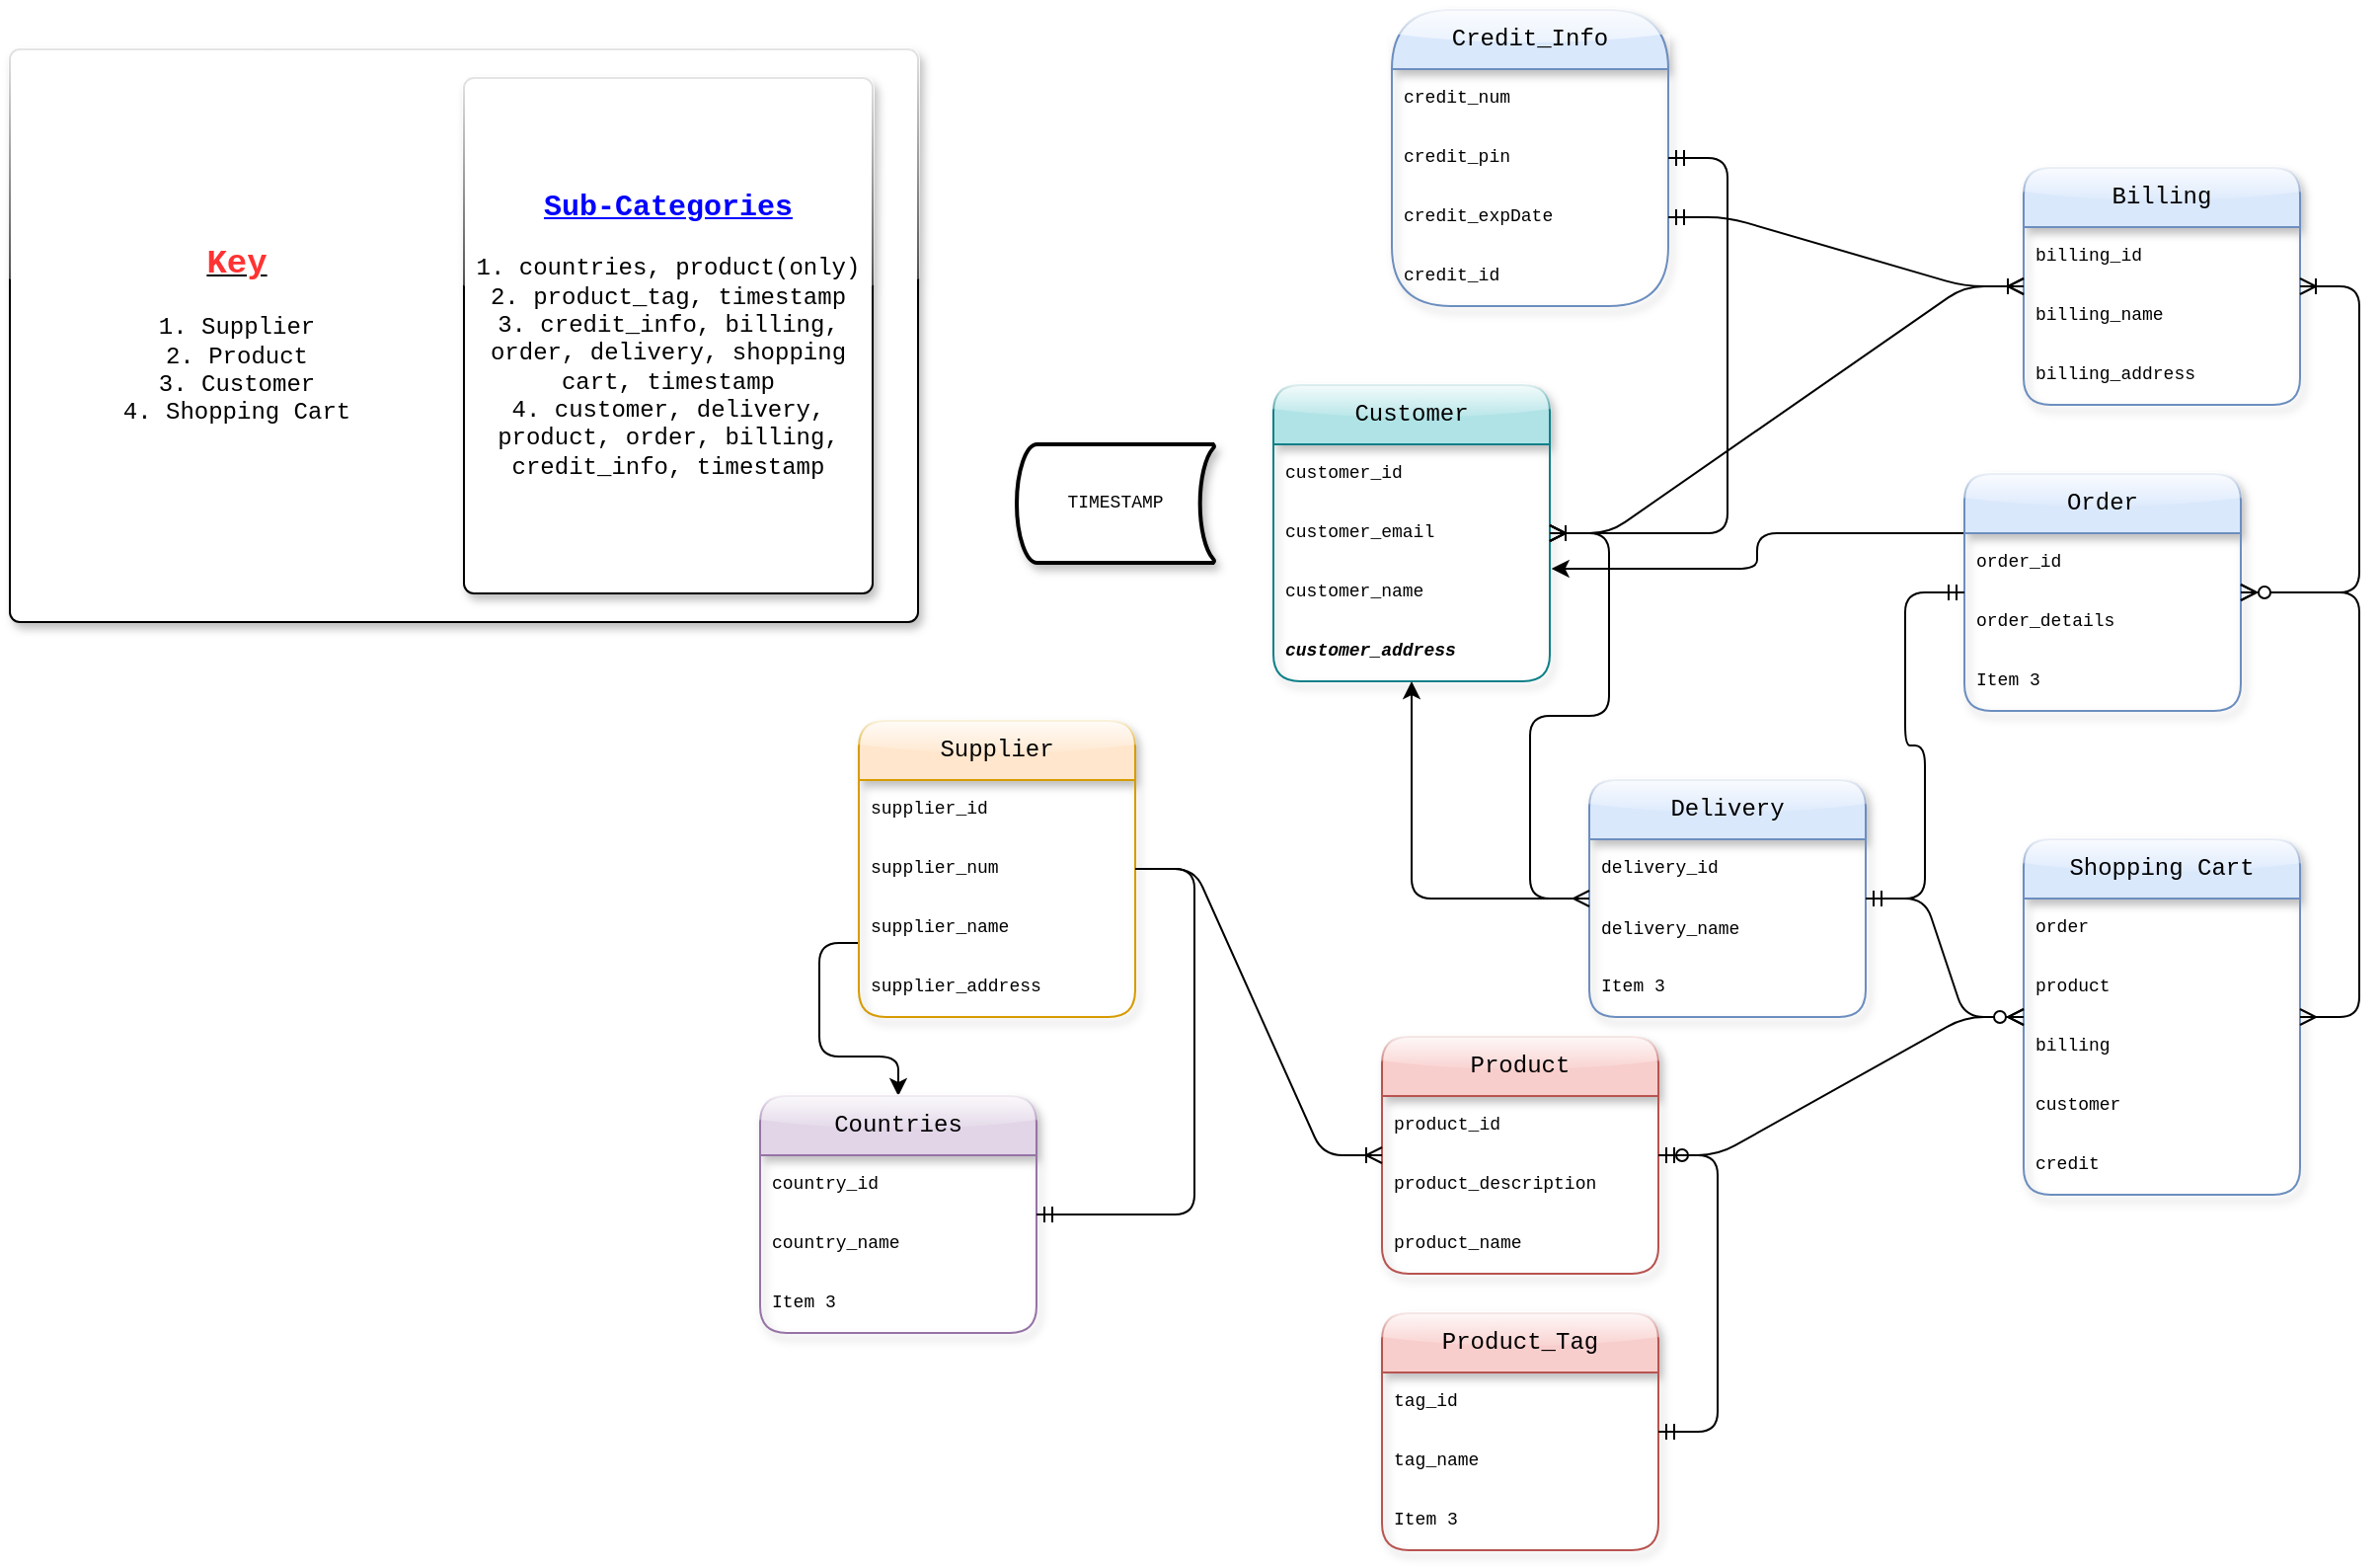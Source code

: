 <mxfile version="20.8.22" type="github">
  <diagram name="Page-1" id="YWpABoFUmQe1NaXI15Zw">
    <mxGraphModel dx="1832" dy="1691" grid="1" gridSize="10" guides="1" tooltips="1" connect="1" arrows="1" fold="1" page="1" pageScale="1" pageWidth="850" pageHeight="1100" math="0" shadow="0">
      <root>
        <mxCell id="0" />
        <mxCell id="1" parent="0" />
        <mxCell id="wy4c9mbsXyodpzU9gjJJ-7" style="edgeStyle=orthogonalEdgeStyle;rounded=1;orthogonalLoop=1;jettySize=auto;html=1;exitX=0;exitY=0.25;exitDx=0;exitDy=0;entryX=1.006;entryY=0.1;entryDx=0;entryDy=0;entryPerimeter=0;" parent="1" source="mjoqd2JL3-UamSWrY_jR-5" target="mjoqd2JL3-UamSWrY_jR-15" edge="1">
          <mxGeometry relative="1" as="geometry" />
        </mxCell>
        <mxCell id="mjoqd2JL3-UamSWrY_jR-5" value="Order" style="swimlane;fontStyle=0;childLayout=stackLayout;horizontal=1;startSize=30;horizontalStack=0;resizeParent=1;resizeParentMax=0;resizeLast=0;collapsible=1;marginBottom=0;whiteSpace=wrap;html=1;fontFamily=Courier New;fillColor=#dae8fc;strokeColor=#6c8ebf;rounded=1;shadow=1;glass=1;" parent="1" vertex="1">
          <mxGeometry x="580" y="-65" width="140" height="120" as="geometry" />
        </mxCell>
        <mxCell id="mjoqd2JL3-UamSWrY_jR-6" value="order_id" style="text;strokeColor=none;fillColor=none;align=left;verticalAlign=middle;spacingLeft=4;spacingRight=4;overflow=hidden;points=[[0,0.5],[1,0.5]];portConstraint=eastwest;rotatable=0;whiteSpace=wrap;html=1;fontSize=9;rounded=1;fontFamily=Courier New;" parent="mjoqd2JL3-UamSWrY_jR-5" vertex="1">
          <mxGeometry y="30" width="140" height="30" as="geometry" />
        </mxCell>
        <mxCell id="mjoqd2JL3-UamSWrY_jR-7" value="order_details" style="text;strokeColor=none;fillColor=none;align=left;verticalAlign=middle;spacingLeft=4;spacingRight=4;overflow=hidden;points=[[0,0.5],[1,0.5]];portConstraint=eastwest;rotatable=0;whiteSpace=wrap;html=1;fontSize=9;rounded=1;fontFamily=Courier New;" parent="mjoqd2JL3-UamSWrY_jR-5" vertex="1">
          <mxGeometry y="60" width="140" height="30" as="geometry" />
        </mxCell>
        <mxCell id="mjoqd2JL3-UamSWrY_jR-8" value="Item 3" style="text;strokeColor=none;fillColor=none;align=left;verticalAlign=middle;spacingLeft=4;spacingRight=4;overflow=hidden;points=[[0,0.5],[1,0.5]];portConstraint=eastwest;rotatable=0;whiteSpace=wrap;html=1;fontSize=9;rounded=1;fontFamily=Courier New;" parent="mjoqd2JL3-UamSWrY_jR-5" vertex="1">
          <mxGeometry y="90" width="140" height="30" as="geometry" />
        </mxCell>
        <mxCell id="wy4c9mbsXyodpzU9gjJJ-11" style="edgeStyle=orthogonalEdgeStyle;rounded=1;orthogonalLoop=1;jettySize=auto;html=1;exitX=0;exitY=0.75;exitDx=0;exitDy=0;" parent="1" source="mjoqd2JL3-UamSWrY_jR-9" target="mjoqd2JL3-UamSWrY_jR-29" edge="1">
          <mxGeometry relative="1" as="geometry" />
        </mxCell>
        <mxCell id="mjoqd2JL3-UamSWrY_jR-9" value="Supplier" style="swimlane;fontStyle=0;childLayout=stackLayout;horizontal=1;startSize=30;horizontalStack=0;resizeParent=1;resizeParentMax=0;resizeLast=0;collapsible=1;marginBottom=0;whiteSpace=wrap;html=1;fontFamily=Courier New;fontSize=12;fillColor=#ffe6cc;strokeColor=#d79b00;rounded=1;glass=1;shadow=1;" parent="1" vertex="1">
          <mxGeometry x="20" y="60" width="140" height="150" as="geometry" />
        </mxCell>
        <mxCell id="mjoqd2JL3-UamSWrY_jR-10" value="supplier_id" style="text;strokeColor=none;fillColor=none;align=left;verticalAlign=middle;spacingLeft=4;spacingRight=4;overflow=hidden;points=[[0,0.5],[1,0.5]];portConstraint=eastwest;rotatable=0;whiteSpace=wrap;html=1;fontFamily=Courier New;fontSize=9;rounded=1;" parent="mjoqd2JL3-UamSWrY_jR-9" vertex="1">
          <mxGeometry y="30" width="140" height="30" as="geometry" />
        </mxCell>
        <mxCell id="wy4c9mbsXyodpzU9gjJJ-44" value="supplier_num" style="text;strokeColor=none;fillColor=none;align=left;verticalAlign=middle;spacingLeft=4;spacingRight=4;overflow=hidden;points=[[0,0.5],[1,0.5]];portConstraint=eastwest;rotatable=0;whiteSpace=wrap;html=1;fontFamily=Courier New;fontSize=9;rounded=1;" parent="mjoqd2JL3-UamSWrY_jR-9" vertex="1">
          <mxGeometry y="60" width="140" height="30" as="geometry" />
        </mxCell>
        <mxCell id="mjoqd2JL3-UamSWrY_jR-11" value="supplier_name" style="text;strokeColor=none;fillColor=none;align=left;verticalAlign=middle;spacingLeft=4;spacingRight=4;overflow=hidden;points=[[0,0.5],[1,0.5]];portConstraint=eastwest;rotatable=0;whiteSpace=wrap;html=1;fontSize=9;fontFamily=Courier New;rounded=1;" parent="mjoqd2JL3-UamSWrY_jR-9" vertex="1">
          <mxGeometry y="90" width="140" height="30" as="geometry" />
        </mxCell>
        <mxCell id="mjoqd2JL3-UamSWrY_jR-12" value="supplier_address" style="text;strokeColor=none;fillColor=none;align=left;verticalAlign=middle;spacingLeft=4;spacingRight=4;overflow=hidden;points=[[0,0.5],[1,0.5]];portConstraint=eastwest;rotatable=0;whiteSpace=wrap;html=1;fontFamily=Courier New;fontSize=9;rounded=1;" parent="mjoqd2JL3-UamSWrY_jR-9" vertex="1">
          <mxGeometry y="120" width="140" height="30" as="geometry" />
        </mxCell>
        <mxCell id="mjoqd2JL3-UamSWrY_jR-13" value="Customer" style="swimlane;fontStyle=0;childLayout=stackLayout;horizontal=1;startSize=30;horizontalStack=0;resizeParent=1;resizeParentMax=0;resizeLast=0;collapsible=1;marginBottom=0;whiteSpace=wrap;html=1;fontFamily=Courier New;labelBackgroundColor=none;fillColor=#b0e3e6;strokeColor=#0e8088;rounded=1;glass=1;shadow=1;" parent="1" vertex="1">
          <mxGeometry x="230" y="-110" width="140" height="150" as="geometry" />
        </mxCell>
        <mxCell id="mjoqd2JL3-UamSWrY_jR-14" value="customer_id" style="text;strokeColor=none;fillColor=none;align=left;verticalAlign=middle;spacingLeft=4;spacingRight=4;overflow=hidden;points=[[0,0.5],[1,0.5]];portConstraint=eastwest;rotatable=0;whiteSpace=wrap;html=1;fontSize=9;fontFamily=Courier New;rounded=1;" parent="mjoqd2JL3-UamSWrY_jR-13" vertex="1">
          <mxGeometry y="30" width="140" height="30" as="geometry" />
        </mxCell>
        <mxCell id="wy4c9mbsXyodpzU9gjJJ-27" value="customer_email" style="text;strokeColor=none;fillColor=none;align=left;verticalAlign=middle;spacingLeft=4;spacingRight=4;overflow=hidden;points=[[0,0.5],[1,0.5]];portConstraint=eastwest;rotatable=0;whiteSpace=wrap;html=1;fontSize=9;fontFamily=Courier New;rounded=1;" parent="mjoqd2JL3-UamSWrY_jR-13" vertex="1">
          <mxGeometry y="60" width="140" height="30" as="geometry" />
        </mxCell>
        <mxCell id="mjoqd2JL3-UamSWrY_jR-15" value="customer_name" style="text;strokeColor=none;fillColor=none;align=left;verticalAlign=middle;spacingLeft=4;spacingRight=4;overflow=hidden;points=[[0,0.5],[1,0.5]];portConstraint=eastwest;rotatable=0;whiteSpace=wrap;html=1;fontSize=9;fontFamily=Courier New;rounded=1;" parent="mjoqd2JL3-UamSWrY_jR-13" vertex="1">
          <mxGeometry y="90" width="140" height="30" as="geometry" />
        </mxCell>
        <mxCell id="mjoqd2JL3-UamSWrY_jR-16" value="&lt;b&gt;&lt;i&gt;customer_address&lt;/i&gt;&lt;/b&gt;" style="text;strokeColor=none;fillColor=none;align=left;verticalAlign=middle;spacingLeft=4;spacingRight=4;overflow=hidden;points=[[0,0.5],[1,0.5]];portConstraint=eastwest;rotatable=0;whiteSpace=wrap;html=1;fontFamily=Courier New;fontSize=9;rounded=1;" parent="mjoqd2JL3-UamSWrY_jR-13" vertex="1">
          <mxGeometry y="120" width="140" height="30" as="geometry" />
        </mxCell>
        <mxCell id="wy4c9mbsXyodpzU9gjJJ-5" style="edgeStyle=orthogonalEdgeStyle;rounded=1;orthogonalLoop=1;jettySize=auto;html=1;" parent="1" source="wy4c9mbsXyodpzU9gjJJ-21" target="mjoqd2JL3-UamSWrY_jR-13" edge="1">
          <mxGeometry relative="1" as="geometry">
            <mxPoint x="365" y="70" as="sourcePoint" />
          </mxGeometry>
        </mxCell>
        <mxCell id="mjoqd2JL3-UamSWrY_jR-21" value="Product" style="swimlane;fontStyle=0;childLayout=stackLayout;horizontal=1;startSize=30;horizontalStack=0;resizeParent=1;resizeParentMax=0;resizeLast=0;collapsible=1;marginBottom=0;whiteSpace=wrap;html=1;fontFamily=Courier New;fontSize=12;fillColor=#f8cecc;strokeColor=#b85450;rounded=1;glass=1;shadow=1;" parent="1" vertex="1">
          <mxGeometry x="285" y="220" width="140" height="120" as="geometry" />
        </mxCell>
        <mxCell id="mjoqd2JL3-UamSWrY_jR-22" value="product_id" style="text;strokeColor=none;fillColor=none;align=left;verticalAlign=middle;spacingLeft=4;spacingRight=4;overflow=hidden;points=[[0,0.5],[1,0.5]];portConstraint=eastwest;rotatable=0;whiteSpace=wrap;html=1;fontSize=9;fontFamily=Courier New;rounded=1;" parent="mjoqd2JL3-UamSWrY_jR-21" vertex="1">
          <mxGeometry y="30" width="140" height="30" as="geometry" />
        </mxCell>
        <mxCell id="mjoqd2JL3-UamSWrY_jR-23" value="product_description" style="text;strokeColor=none;fillColor=none;align=left;verticalAlign=middle;spacingLeft=4;spacingRight=4;overflow=hidden;points=[[0,0.5],[1,0.5]];portConstraint=eastwest;rotatable=0;whiteSpace=wrap;html=1;fontSize=9;fontFamily=Courier New;rounded=1;" parent="mjoqd2JL3-UamSWrY_jR-21" vertex="1">
          <mxGeometry y="60" width="140" height="30" as="geometry" />
        </mxCell>
        <mxCell id="mjoqd2JL3-UamSWrY_jR-24" value="product_name" style="text;strokeColor=none;fillColor=none;align=left;verticalAlign=middle;spacingLeft=4;spacingRight=4;overflow=hidden;points=[[0,0.5],[1,0.5]];portConstraint=eastwest;rotatable=0;whiteSpace=wrap;html=1;fontSize=9;fontFamily=Courier New;rounded=1;" parent="mjoqd2JL3-UamSWrY_jR-21" vertex="1">
          <mxGeometry y="90" width="140" height="30" as="geometry" />
        </mxCell>
        <mxCell id="mjoqd2JL3-UamSWrY_jR-25" value="Shopping Cart" style="swimlane;fontStyle=0;childLayout=stackLayout;horizontal=1;startSize=30;horizontalStack=0;resizeParent=1;resizeParentMax=0;resizeLast=0;collapsible=1;marginBottom=0;whiteSpace=wrap;html=1;fontFamily=Courier New;fontSize=12;fillColor=#dae8fc;strokeColor=#6c8ebf;rounded=1;shadow=1;glass=1;" parent="1" vertex="1">
          <mxGeometry x="610" y="120" width="140" height="180" as="geometry" />
        </mxCell>
        <mxCell id="mjoqd2JL3-UamSWrY_jR-26" value="order" style="text;strokeColor=none;fillColor=none;align=left;verticalAlign=middle;spacingLeft=4;spacingRight=4;overflow=hidden;points=[[0,0.5],[1,0.5]];portConstraint=eastwest;rotatable=0;whiteSpace=wrap;html=1;fontSize=9;fontFamily=Courier New;rounded=1;" parent="mjoqd2JL3-UamSWrY_jR-25" vertex="1">
          <mxGeometry y="30" width="140" height="30" as="geometry" />
        </mxCell>
        <mxCell id="mjoqd2JL3-UamSWrY_jR-27" value="product" style="text;strokeColor=none;fillColor=none;align=left;verticalAlign=middle;spacingLeft=4;spacingRight=4;overflow=hidden;points=[[0,0.5],[1,0.5]];portConstraint=eastwest;rotatable=0;whiteSpace=wrap;html=1;fontSize=9;fontFamily=Courier New;rounded=1;" parent="mjoqd2JL3-UamSWrY_jR-25" vertex="1">
          <mxGeometry y="60" width="140" height="30" as="geometry" />
        </mxCell>
        <mxCell id="mjoqd2JL3-UamSWrY_jR-28" value="billing" style="text;strokeColor=none;fillColor=none;align=left;verticalAlign=middle;spacingLeft=4;spacingRight=4;overflow=hidden;points=[[0,0.5],[1,0.5]];portConstraint=eastwest;rotatable=0;whiteSpace=wrap;html=1;fontSize=9;fontFamily=Courier New;rounded=1;" parent="mjoqd2JL3-UamSWrY_jR-25" vertex="1">
          <mxGeometry y="90" width="140" height="30" as="geometry" />
        </mxCell>
        <mxCell id="Vg9ZYjElxbi22y-l5GeG-1" value="customer" style="text;strokeColor=none;fillColor=none;align=left;verticalAlign=middle;spacingLeft=4;spacingRight=4;overflow=hidden;points=[[0,0.5],[1,0.5]];portConstraint=eastwest;rotatable=0;whiteSpace=wrap;html=1;fontSize=9;fontFamily=Courier New;rounded=1;" vertex="1" parent="mjoqd2JL3-UamSWrY_jR-25">
          <mxGeometry y="120" width="140" height="30" as="geometry" />
        </mxCell>
        <mxCell id="Vg9ZYjElxbi22y-l5GeG-2" value="credit" style="text;strokeColor=none;fillColor=none;align=left;verticalAlign=middle;spacingLeft=4;spacingRight=4;overflow=hidden;points=[[0,0.5],[1,0.5]];portConstraint=eastwest;rotatable=0;whiteSpace=wrap;html=1;fontSize=9;fontFamily=Courier New;rounded=1;" vertex="1" parent="mjoqd2JL3-UamSWrY_jR-25">
          <mxGeometry y="150" width="140" height="30" as="geometry" />
        </mxCell>
        <mxCell id="mjoqd2JL3-UamSWrY_jR-29" value="Countries" style="swimlane;fontStyle=0;childLayout=stackLayout;horizontal=1;startSize=30;horizontalStack=0;resizeParent=1;resizeParentMax=0;resizeLast=0;collapsible=1;marginBottom=0;whiteSpace=wrap;html=1;fontFamily=Courier New;fontSize=12;fillColor=#e1d5e7;strokeColor=#9673a6;rounded=1;glass=1;shadow=1;" parent="1" vertex="1">
          <mxGeometry x="-30" y="250" width="140" height="120" as="geometry" />
        </mxCell>
        <mxCell id="mjoqd2JL3-UamSWrY_jR-30" value="country_id" style="text;strokeColor=none;fillColor=none;align=left;verticalAlign=middle;spacingLeft=4;spacingRight=4;overflow=hidden;points=[[0,0.5],[1,0.5]];portConstraint=eastwest;rotatable=0;whiteSpace=wrap;html=1;fontSize=9;fontFamily=Courier New;rounded=1;" parent="mjoqd2JL3-UamSWrY_jR-29" vertex="1">
          <mxGeometry y="30" width="140" height="30" as="geometry" />
        </mxCell>
        <mxCell id="mjoqd2JL3-UamSWrY_jR-31" value="country_name" style="text;strokeColor=none;fillColor=none;align=left;verticalAlign=middle;spacingLeft=4;spacingRight=4;overflow=hidden;points=[[0,0.5],[1,0.5]];portConstraint=eastwest;rotatable=0;whiteSpace=wrap;html=1;fontSize=9;fontFamily=Courier New;rounded=1;" parent="mjoqd2JL3-UamSWrY_jR-29" vertex="1">
          <mxGeometry y="60" width="140" height="30" as="geometry" />
        </mxCell>
        <mxCell id="mjoqd2JL3-UamSWrY_jR-32" value="Item 3" style="text;strokeColor=none;fillColor=none;align=left;verticalAlign=middle;spacingLeft=4;spacingRight=4;overflow=hidden;points=[[0,0.5],[1,0.5]];portConstraint=eastwest;rotatable=0;whiteSpace=wrap;html=1;fontSize=9;fontFamily=Courier New;rounded=1;" parent="mjoqd2JL3-UamSWrY_jR-29" vertex="1">
          <mxGeometry y="90" width="140" height="30" as="geometry" />
        </mxCell>
        <mxCell id="wy4c9mbsXyodpzU9gjJJ-2" value="" style="edgeStyle=entityRelationEdgeStyle;fontSize=12;html=1;endArrow=ERoneToMany;rounded=1;hachureGap=4;fontFamily=Architects Daughter;fontSource=https%3A%2F%2Ffonts.googleapis.com%2Fcss%3Ffamily%3DArchitects%2BDaughter;" parent="1" source="mjoqd2JL3-UamSWrY_jR-9" target="mjoqd2JL3-UamSWrY_jR-21" edge="1">
          <mxGeometry width="100" height="100" relative="1" as="geometry">
            <mxPoint x="180" y="120" as="sourcePoint" />
            <mxPoint x="230" y="170" as="targetPoint" />
          </mxGeometry>
        </mxCell>
        <mxCell id="wy4c9mbsXyodpzU9gjJJ-8" value="" style="edgeStyle=entityRelationEdgeStyle;fontSize=12;html=1;endArrow=ERmany;startArrow=ERmany;rounded=1;" parent="1" source="mjoqd2JL3-UamSWrY_jR-25" target="mjoqd2JL3-UamSWrY_jR-5" edge="1">
          <mxGeometry width="100" height="100" relative="1" as="geometry">
            <mxPoint x="760" y="180" as="sourcePoint" />
            <mxPoint x="860" y="80" as="targetPoint" />
          </mxGeometry>
        </mxCell>
        <mxCell id="wy4c9mbsXyodpzU9gjJJ-10" value="" style="edgeStyle=entityRelationEdgeStyle;fontSize=12;html=1;endArrow=ERmandOne;rounded=1;" parent="1" source="mjoqd2JL3-UamSWrY_jR-9" target="mjoqd2JL3-UamSWrY_jR-29" edge="1">
          <mxGeometry width="100" height="100" relative="1" as="geometry">
            <mxPoint x="-20" y="100" as="sourcePoint" />
            <mxPoint x="80" as="targetPoint" />
          </mxGeometry>
        </mxCell>
        <mxCell id="wy4c9mbsXyodpzU9gjJJ-21" value="Delivery" style="swimlane;fontStyle=0;childLayout=stackLayout;horizontal=1;startSize=30;horizontalStack=0;resizeParent=1;resizeParentMax=0;resizeLast=0;collapsible=1;marginBottom=0;whiteSpace=wrap;html=1;fillColor=#dae8fc;strokeColor=#6c8ebf;rounded=1;fontFamily=Courier New;glass=1;shadow=1;" parent="1" vertex="1">
          <mxGeometry x="390" y="90" width="140" height="120" as="geometry" />
        </mxCell>
        <mxCell id="wy4c9mbsXyodpzU9gjJJ-22" value="delivery_id" style="text;strokeColor=none;fillColor=none;align=left;verticalAlign=middle;spacingLeft=4;spacingRight=4;overflow=hidden;points=[[0,0.5],[1,0.5]];portConstraint=eastwest;rotatable=0;whiteSpace=wrap;html=1;rounded=1;fontFamily=Courier New;fontSize=9;" parent="wy4c9mbsXyodpzU9gjJJ-21" vertex="1">
          <mxGeometry y="30" width="140" height="30" as="geometry" />
        </mxCell>
        <mxCell id="wy4c9mbsXyodpzU9gjJJ-23" value="&lt;font style=&quot;font-size: 9px;&quot;&gt;delivery_name&lt;/font&gt;" style="text;strokeColor=none;fillColor=none;align=left;verticalAlign=middle;spacingLeft=4;spacingRight=4;overflow=hidden;points=[[0,0.5],[1,0.5]];portConstraint=eastwest;rotatable=0;whiteSpace=wrap;html=1;rounded=1;fontFamily=Courier New;" parent="wy4c9mbsXyodpzU9gjJJ-21" vertex="1">
          <mxGeometry y="60" width="140" height="30" as="geometry" />
        </mxCell>
        <mxCell id="wy4c9mbsXyodpzU9gjJJ-24" value="Item 3" style="text;strokeColor=none;fillColor=none;align=left;verticalAlign=middle;spacingLeft=4;spacingRight=4;overflow=hidden;points=[[0,0.5],[1,0.5]];portConstraint=eastwest;rotatable=0;whiteSpace=wrap;html=1;rounded=1;fontSize=9;fontFamily=Courier New;" parent="wy4c9mbsXyodpzU9gjJJ-21" vertex="1">
          <mxGeometry y="90" width="140" height="30" as="geometry" />
        </mxCell>
        <mxCell id="wy4c9mbsXyodpzU9gjJJ-29" value="" style="edgeStyle=entityRelationEdgeStyle;fontSize=12;html=1;endArrow=ERmany;rounded=1;" parent="1" source="wy4c9mbsXyodpzU9gjJJ-21" target="mjoqd2JL3-UamSWrY_jR-25" edge="1">
          <mxGeometry width="100" height="100" relative="1" as="geometry">
            <mxPoint x="510" y="170" as="sourcePoint" />
            <mxPoint x="610" y="70" as="targetPoint" />
          </mxGeometry>
        </mxCell>
        <mxCell id="wy4c9mbsXyodpzU9gjJJ-30" value="" style="edgeStyle=entityRelationEdgeStyle;fontSize=12;html=1;endArrow=ERmandOne;startArrow=ERmandOne;rounded=1;" parent="1" source="wy4c9mbsXyodpzU9gjJJ-21" target="mjoqd2JL3-UamSWrY_jR-5" edge="1">
          <mxGeometry width="100" height="100" relative="1" as="geometry">
            <mxPoint x="510" y="200" as="sourcePoint" />
            <mxPoint x="610" y="100" as="targetPoint" />
          </mxGeometry>
        </mxCell>
        <mxCell id="wy4c9mbsXyodpzU9gjJJ-31" value="" style="edgeStyle=entityRelationEdgeStyle;fontSize=12;html=1;endArrow=ERzeroToMany;startArrow=ERzeroToOne;rounded=1;" parent="1" source="mjoqd2JL3-UamSWrY_jR-21" target="mjoqd2JL3-UamSWrY_jR-25" edge="1">
          <mxGeometry width="100" height="100" relative="1" as="geometry">
            <mxPoint x="760" y="400" as="sourcePoint" />
            <mxPoint x="860" y="300" as="targetPoint" />
          </mxGeometry>
        </mxCell>
        <mxCell id="wy4c9mbsXyodpzU9gjJJ-33" value="Billing" style="swimlane;fontStyle=0;childLayout=stackLayout;horizontal=1;startSize=30;horizontalStack=0;resizeParent=1;resizeParentMax=0;resizeLast=0;collapsible=1;marginBottom=0;whiteSpace=wrap;html=1;rounded=1;fontFamily=Courier New;fillColor=#dae8fc;strokeColor=#6c8ebf;glass=1;shadow=1;" parent="1" vertex="1">
          <mxGeometry x="610" y="-220" width="140" height="120" as="geometry" />
        </mxCell>
        <mxCell id="wy4c9mbsXyodpzU9gjJJ-34" value="billing_id" style="text;strokeColor=none;fillColor=none;align=left;verticalAlign=middle;spacingLeft=4;spacingRight=4;overflow=hidden;points=[[0,0.5],[1,0.5]];portConstraint=eastwest;rotatable=0;whiteSpace=wrap;html=1;rounded=1;fontFamily=Courier New;labelBackgroundColor=default;fontSize=9;" parent="wy4c9mbsXyodpzU9gjJJ-33" vertex="1">
          <mxGeometry y="30" width="140" height="30" as="geometry" />
        </mxCell>
        <mxCell id="wy4c9mbsXyodpzU9gjJJ-35" value="billing_name" style="text;strokeColor=none;fillColor=none;align=left;verticalAlign=middle;spacingLeft=4;spacingRight=4;overflow=hidden;points=[[0,0.5],[1,0.5]];portConstraint=eastwest;rotatable=0;whiteSpace=wrap;html=1;rounded=1;fontFamily=Courier New;fontSize=9;" parent="wy4c9mbsXyodpzU9gjJJ-33" vertex="1">
          <mxGeometry y="60" width="140" height="30" as="geometry" />
        </mxCell>
        <mxCell id="wy4c9mbsXyodpzU9gjJJ-36" value="billing_address" style="text;strokeColor=none;fillColor=none;align=left;verticalAlign=middle;spacingLeft=4;spacingRight=4;overflow=hidden;points=[[0,0.5],[1,0.5]];portConstraint=eastwest;rotatable=0;whiteSpace=wrap;html=1;rounded=1;fontSize=9;fontFamily=Courier New;" parent="wy4c9mbsXyodpzU9gjJJ-33" vertex="1">
          <mxGeometry y="90" width="140" height="30" as="geometry" />
        </mxCell>
        <mxCell id="wy4c9mbsXyodpzU9gjJJ-37" value="" style="edgeStyle=entityRelationEdgeStyle;fontSize=12;html=1;endArrow=ERoneToMany;startArrow=ERzeroToMany;rounded=1;hachureGap=4;fontFamily=Courier New;" parent="1" source="mjoqd2JL3-UamSWrY_jR-5" target="wy4c9mbsXyodpzU9gjJJ-33" edge="1">
          <mxGeometry width="100" height="100" relative="1" as="geometry">
            <mxPoint x="430" y="-130" as="sourcePoint" />
            <mxPoint x="530" y="-230" as="targetPoint" />
          </mxGeometry>
        </mxCell>
        <mxCell id="wy4c9mbsXyodpzU9gjJJ-38" value="" style="edgeStyle=entityRelationEdgeStyle;fontSize=12;html=1;endArrow=ERoneToMany;startArrow=ERoneToMany;rounded=1;hachureGap=4;fontFamily=Courier New;" parent="1" source="mjoqd2JL3-UamSWrY_jR-13" target="wy4c9mbsXyodpzU9gjJJ-33" edge="1">
          <mxGeometry width="100" height="100" relative="1" as="geometry">
            <mxPoint x="580" y="100" as="sourcePoint" />
            <mxPoint x="790" y="-110" as="targetPoint" />
          </mxGeometry>
        </mxCell>
        <mxCell id="wy4c9mbsXyodpzU9gjJJ-39" value="TIMESTAMP" style="strokeWidth=2;html=1;shape=mxgraph.flowchart.stored_data;whiteSpace=wrap;hachureGap=4;fontFamily=Courier New;fontSize=9;rounded=1;shadow=1;" parent="1" vertex="1">
          <mxGeometry x="100" y="-80" width="100" height="60" as="geometry" />
        </mxCell>
        <mxCell id="wy4c9mbsXyodpzU9gjJJ-40" value="&lt;font style=&quot;font-size: 12px;&quot;&gt;Product_Tag&lt;/font&gt;" style="swimlane;fontStyle=0;childLayout=stackLayout;horizontal=1;startSize=30;horizontalStack=0;resizeParent=1;resizeParentMax=0;resizeLast=0;collapsible=1;marginBottom=0;whiteSpace=wrap;html=1;labelBackgroundColor=none;fontFamily=Courier New;fontSize=9;fillColor=#f8cecc;strokeColor=#b85450;rounded=1;shadow=1;glass=1;" parent="1" vertex="1">
          <mxGeometry x="285" y="360" width="140" height="120" as="geometry" />
        </mxCell>
        <mxCell id="wy4c9mbsXyodpzU9gjJJ-41" value="tag_id" style="text;strokeColor=none;fillColor=none;align=left;verticalAlign=middle;spacingLeft=4;spacingRight=4;overflow=hidden;points=[[0,0.5],[1,0.5]];portConstraint=eastwest;rotatable=0;whiteSpace=wrap;html=1;fontSize=9;fontFamily=Courier New;rounded=1;" parent="wy4c9mbsXyodpzU9gjJJ-40" vertex="1">
          <mxGeometry y="30" width="140" height="30" as="geometry" />
        </mxCell>
        <mxCell id="wy4c9mbsXyodpzU9gjJJ-42" value="tag_name" style="text;strokeColor=none;fillColor=none;align=left;verticalAlign=middle;spacingLeft=4;spacingRight=4;overflow=hidden;points=[[0,0.5],[1,0.5]];portConstraint=eastwest;rotatable=0;whiteSpace=wrap;html=1;fontSize=9;fontFamily=Courier New;rounded=1;" parent="wy4c9mbsXyodpzU9gjJJ-40" vertex="1">
          <mxGeometry y="60" width="140" height="30" as="geometry" />
        </mxCell>
        <mxCell id="wy4c9mbsXyodpzU9gjJJ-43" value="Item 3" style="text;strokeColor=none;fillColor=none;align=left;verticalAlign=middle;spacingLeft=4;spacingRight=4;overflow=hidden;points=[[0,0.5],[1,0.5]];portConstraint=eastwest;rotatable=0;whiteSpace=wrap;html=1;fontSize=9;fontFamily=Courier New;rounded=1;" parent="wy4c9mbsXyodpzU9gjJJ-40" vertex="1">
          <mxGeometry y="90" width="140" height="30" as="geometry" />
        </mxCell>
        <mxCell id="wy4c9mbsXyodpzU9gjJJ-45" value="&lt;p&gt;&lt;font style=&quot;font-size: 12px;&quot;&gt;Credit_Info&lt;/font&gt;&lt;/p&gt;" style="swimlane;fontStyle=0;childLayout=stackLayout;horizontal=1;startSize=30;horizontalStack=0;resizeParent=1;resizeParentMax=0;resizeLast=0;collapsible=1;marginBottom=0;whiteSpace=wrap;html=1;labelBackgroundColor=none;fontFamily=Courier New;fontSize=9;fillColor=#dae8fc;strokeColor=#6c8ebf;rounded=1;arcSize=50;shadow=1;glass=1;swimlaneLine=1;" parent="1" vertex="1">
          <mxGeometry x="290" y="-300" width="140" height="150" as="geometry" />
        </mxCell>
        <mxCell id="wy4c9mbsXyodpzU9gjJJ-46" value="credit_num" style="text;strokeColor=none;fillColor=none;align=left;verticalAlign=middle;spacingLeft=4;spacingRight=4;overflow=hidden;points=[[0,0.5],[1,0.5]];portConstraint=eastwest;rotatable=0;whiteSpace=wrap;html=1;fontSize=9;fontFamily=Courier New;rounded=1;" parent="wy4c9mbsXyodpzU9gjJJ-45" vertex="1">
          <mxGeometry y="30" width="140" height="30" as="geometry" />
        </mxCell>
        <mxCell id="wy4c9mbsXyodpzU9gjJJ-47" value="credit_pin" style="text;strokeColor=none;fillColor=none;align=left;verticalAlign=middle;spacingLeft=4;spacingRight=4;overflow=hidden;points=[[0,0.5],[1,0.5]];portConstraint=eastwest;rotatable=0;whiteSpace=wrap;html=1;fontSize=9;fontFamily=Courier New;rounded=1;" parent="wy4c9mbsXyodpzU9gjJJ-45" vertex="1">
          <mxGeometry y="60" width="140" height="30" as="geometry" />
        </mxCell>
        <mxCell id="wy4c9mbsXyodpzU9gjJJ-48" value="credit_expDate" style="text;strokeColor=none;fillColor=none;align=left;verticalAlign=middle;spacingLeft=4;spacingRight=4;overflow=hidden;points=[[0,0.5],[1,0.5]];portConstraint=eastwest;rotatable=0;whiteSpace=wrap;html=1;fontSize=9;fontFamily=Courier New;rounded=1;" parent="wy4c9mbsXyodpzU9gjJJ-45" vertex="1">
          <mxGeometry y="90" width="140" height="30" as="geometry" />
        </mxCell>
        <mxCell id="wy4c9mbsXyodpzU9gjJJ-49" value="credit_id" style="text;strokeColor=none;fillColor=none;align=left;verticalAlign=middle;spacingLeft=4;spacingRight=4;overflow=hidden;points=[[0,0.5],[1,0.5]];portConstraint=eastwest;rotatable=0;whiteSpace=wrap;html=1;fontSize=9;fontFamily=Courier New;rounded=1;" parent="wy4c9mbsXyodpzU9gjJJ-45" vertex="1">
          <mxGeometry y="120" width="140" height="30" as="geometry" />
        </mxCell>
        <mxCell id="wy4c9mbsXyodpzU9gjJJ-50" value="" style="edgeStyle=entityRelationEdgeStyle;fontSize=12;html=1;endArrow=ERoneToMany;startArrow=ERmandOne;rounded=1;fontFamily=Courier New;" parent="1" source="wy4c9mbsXyodpzU9gjJJ-45" target="mjoqd2JL3-UamSWrY_jR-13" edge="1">
          <mxGeometry width="100" height="100" relative="1" as="geometry">
            <mxPoint x="390" y="40" as="sourcePoint" />
            <mxPoint x="530" y="-250" as="targetPoint" />
          </mxGeometry>
        </mxCell>
        <mxCell id="wy4c9mbsXyodpzU9gjJJ-53" value="" style="edgeStyle=entityRelationEdgeStyle;fontSize=12;html=1;endArrow=ERoneToMany;startArrow=ERmandOne;rounded=1;fontFamily=Courier New;" parent="1" source="wy4c9mbsXyodpzU9gjJJ-48" target="wy4c9mbsXyodpzU9gjJJ-33" edge="1">
          <mxGeometry width="100" height="100" relative="1" as="geometry">
            <mxPoint x="390" y="40" as="sourcePoint" />
            <mxPoint x="490" y="-60" as="targetPoint" />
          </mxGeometry>
        </mxCell>
        <mxCell id="wy4c9mbsXyodpzU9gjJJ-54" value="" style="edgeStyle=entityRelationEdgeStyle;fontSize=12;html=1;endArrow=ERmandOne;startArrow=ERmandOne;rounded=1;fontFamily=Courier New;" parent="1" source="wy4c9mbsXyodpzU9gjJJ-40" target="mjoqd2JL3-UamSWrY_jR-21" edge="1">
          <mxGeometry width="100" height="100" relative="1" as="geometry">
            <mxPoint x="480" y="430" as="sourcePoint" />
            <mxPoint x="580" y="330" as="targetPoint" />
          </mxGeometry>
        </mxCell>
        <mxCell id="wy4c9mbsXyodpzU9gjJJ-56" value="" style="edgeStyle=entityRelationEdgeStyle;fontSize=12;html=1;endArrow=ERmany;startArrow=ERmany;rounded=1;fontFamily=Courier New;" parent="1" source="mjoqd2JL3-UamSWrY_jR-13" target="wy4c9mbsXyodpzU9gjJJ-21" edge="1">
          <mxGeometry width="100" height="100" relative="1" as="geometry">
            <mxPoint x="510" y="50" as="sourcePoint" />
            <mxPoint x="520" y="90" as="targetPoint" />
          </mxGeometry>
        </mxCell>
        <mxCell id="Vg9ZYjElxbi22y-l5GeG-3" value="" style="rounded=1;absoluteArcSize=1;html=1;arcSize=10;shadow=1;glass=1;labelBackgroundColor=none;sketch=0;fontFamily=Courier New;fontSize=12;" vertex="1" parent="1">
          <mxGeometry x="-410" y="-280" width="460" height="290" as="geometry" />
        </mxCell>
        <mxCell id="Vg9ZYjElxbi22y-l5GeG-4" value="&lt;u&gt;&lt;b&gt;&lt;font color=&quot;#ff3333&quot; style=&quot;font-size: 17px;&quot;&gt;Key&lt;/font&gt;&lt;br&gt;&lt;/b&gt;&lt;/u&gt;&lt;br&gt;1. Supplier&lt;br&gt;2. Product&lt;br&gt;3. Customer&lt;br&gt;4. Shopping Cart" style="html=1;shape=mxgraph.er.anchor;whiteSpace=wrap;rounded=1;shadow=1;glass=1;labelBackgroundColor=none;sketch=0;fontFamily=Courier New;fontSize=12;" vertex="1" parent="Vg9ZYjElxbi22y-l5GeG-3">
          <mxGeometry width="230.0" height="290" as="geometry" />
        </mxCell>
        <mxCell id="Vg9ZYjElxbi22y-l5GeG-5" value="&lt;font style=&quot;font-size: 12px;&quot;&gt;&lt;b&gt;&lt;font color=&quot;#0000ff&quot;&gt;&lt;u&gt;&lt;font style=&quot;font-size: 15px;&quot;&gt;Sub-Categories&lt;/font&gt;&lt;br&gt;&lt;/u&gt;&lt;/font&gt;&lt;/b&gt;&lt;br&gt;1. countries, product(only)&lt;br&gt;2. product_tag, timestamp&lt;br&gt;3. credit_info, billing, order, delivery, shopping cart, timestamp&lt;br&gt;4. customer, delivery, product, order, billing, credit_info, timestamp&lt;br&gt;&lt;/font&gt;" style="rounded=1;absoluteArcSize=1;html=1;arcSize=10;whiteSpace=wrap;points=[];strokeColor=inherit;fillColor=inherit;shadow=1;glass=1;labelBackgroundColor=none;sketch=0;fontFamily=Courier New;fontSize=12;" vertex="1" parent="Vg9ZYjElxbi22y-l5GeG-3">
          <mxGeometry x="230.0" y="14.5" width="207.0" height="261" as="geometry" />
        </mxCell>
      </root>
    </mxGraphModel>
  </diagram>
</mxfile>
